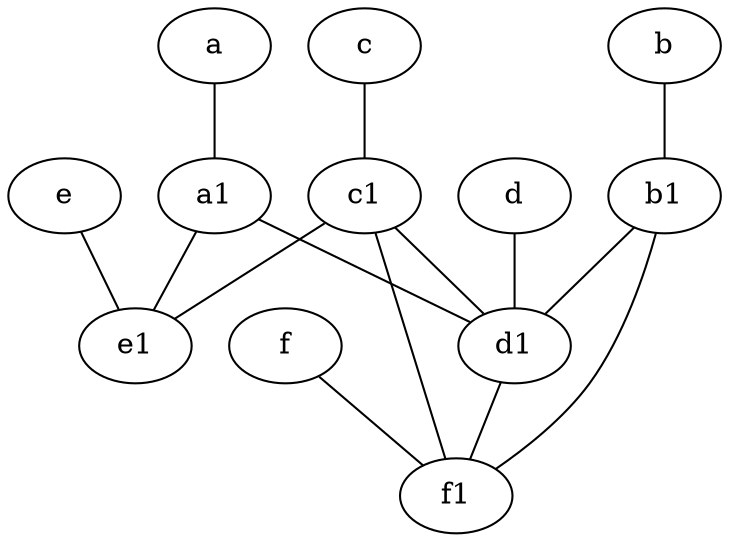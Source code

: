 graph {
	node [labelfontsize=50]
	b1 [labelfontsize=50 pos="9,4!"]
	c1 [labelfontsize=50 pos="4.5,3!"]
	d1 [labelfontsize=50 pos="3,5!"]
	f [labelfontsize=50 pos="3,9!"]
	f1 [labelfontsize=50 pos="3,8!"]
	e1 [labelfontsize=50 pos="7,7!"]
	c [labelfontsize=50 pos="4.5,2!"]
	b [labelfontsize=50 pos="10,4!"]
	e [labelfontsize=50 pos="7,9!"]
	a1 [labelfontsize=50 pos="8,3!"]
	a [labelfontsize=50 pos="8,2!"]
	d [labelfontsize=50 pos="2,5!"]
	b1 -- d1
	c1 -- f1
	c1 -- d1
	b -- b1
	c1 -- e1
	e -- e1
	a1 -- d1
	b1 -- f1
	a1 -- e1
	d1 -- f1
	f -- f1
	a -- a1
	c -- c1
	d -- d1
}

